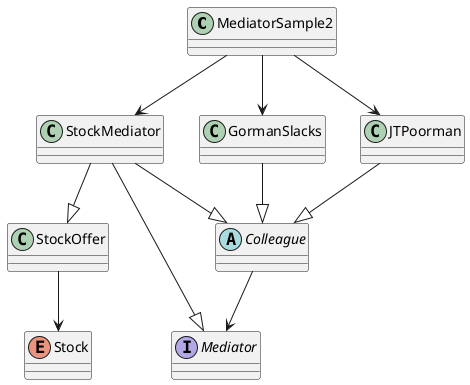 @startuml
MediatorSample2 --> StockMediator
MediatorSample2 --> GormanSlacks
MediatorSample2 --> JTPoorman
StockOffer --> Stock
Colleague --> Mediator
GormanSlacks --|> Colleague
JTPoorman --|> Colleague
StockMediator --|> Mediator
StockMediator --|> StockOffer
StockMediator --|> Colleague

enum Stock
class MediatorSample2
class StockOffer
abstract class Colleague
class GormanSlacks
class JTPoorman
interface Mediator
class StockMediator
 
@enduml